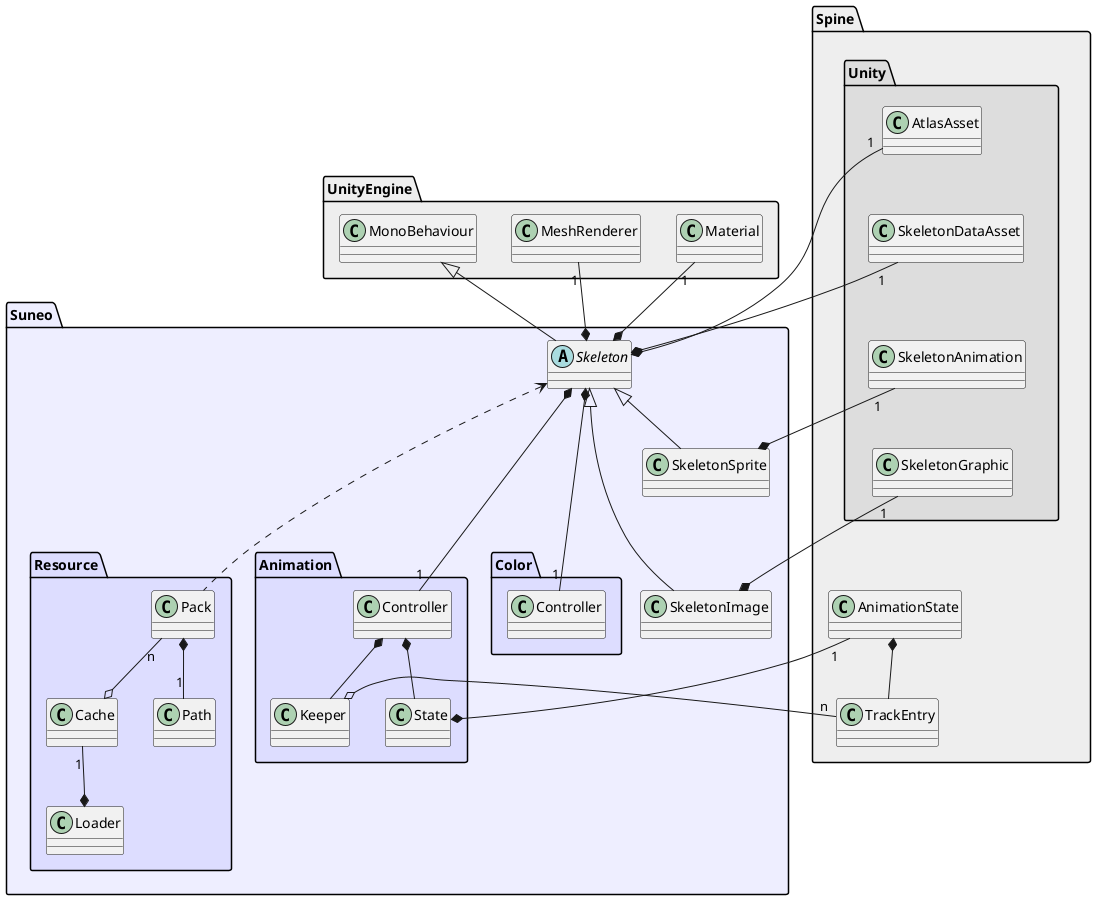 @startuml

namespace UnityEngine #EEEEEE {
    class MonoBehaviour
    class Material
    class MeshRenderer
}

namespace Spine #EEEEEE {
    class AnimationState
    class TrackEntry

    namespace Unity #DDDDDD {
        class AtlasAsset
        class SkeletonDataAsset
        class SkeletonGraphic
        class SkeletonAnimation

        AtlasAsset -[hidden]- SkeletonDataAsset
        SkeletonDataAsset -[hidden]- SkeletonAnimation
        SkeletonAnimation -[hidden]- SkeletonGraphic
    }

    Spine.Unity    -[hidden]---- AnimationState
    AnimationState *-- TrackEntry    
}

namespace Suneo #EEEEFF {
    abstract class Skeleton
    class SkeletonSprite
    class SkeletonImage

    namespace Resource #DDDDFF {
        class Cache
        class Loader
        class Path
        class Pack
    }

    namespace Animation #DDDDFF {
        class Controller
        class Keeper
        class State
    }

    namespace Color #DDDDFF {
        class Controller
    }
}

UnityEngine.MonoBehaviour <|--   Suneo.Skeleton
UnityEngine.Material      "1" -* Suneo.Skeleton
UnityEngine.MeshRenderer  "1" -* Suneo.Skeleton

Spine.Unity.AtlasAsset        "1" --* Suneo.Skeleton
Spine.Unity.SkeletonDataAsset "1" --* Suneo.Skeleton


Suneo.Skeleton <|-- Suneo.SkeletonSprite
Spine.Unity.SkeletonAnimation "1" --* Suneo.SkeletonSprite

Suneo.Skeleton <|--- Suneo.SkeletonImage
Spine.Unity.SkeletonGraphic "1" --* Suneo.SkeletonImage



Suneo.Skeleton *--- "1" Suneo.Animation.Controller
Suneo.Animation.Controller *-- Suneo.Animation.Keeper
Suneo.Animation.Controller *-- Suneo.Animation.State
Suneo.Animation.State  *- "1" Spine.AnimationState
Suneo.Animation.Keeper o- "n" Spine.TrackEntry

Suneo.Skeleton *--- "1" Suneo.Color.Controller

Suneo.Skeleton <... Suneo.Resource.Pack
Suneo.Resource.Pack  *-- "1" Suneo.Resource.Path
Suneo.Resource.Pack  "n" --o Suneo.Resource.Cache
Suneo.Resource.Cache "1" --* Suneo.Resource.Loader

@enduml